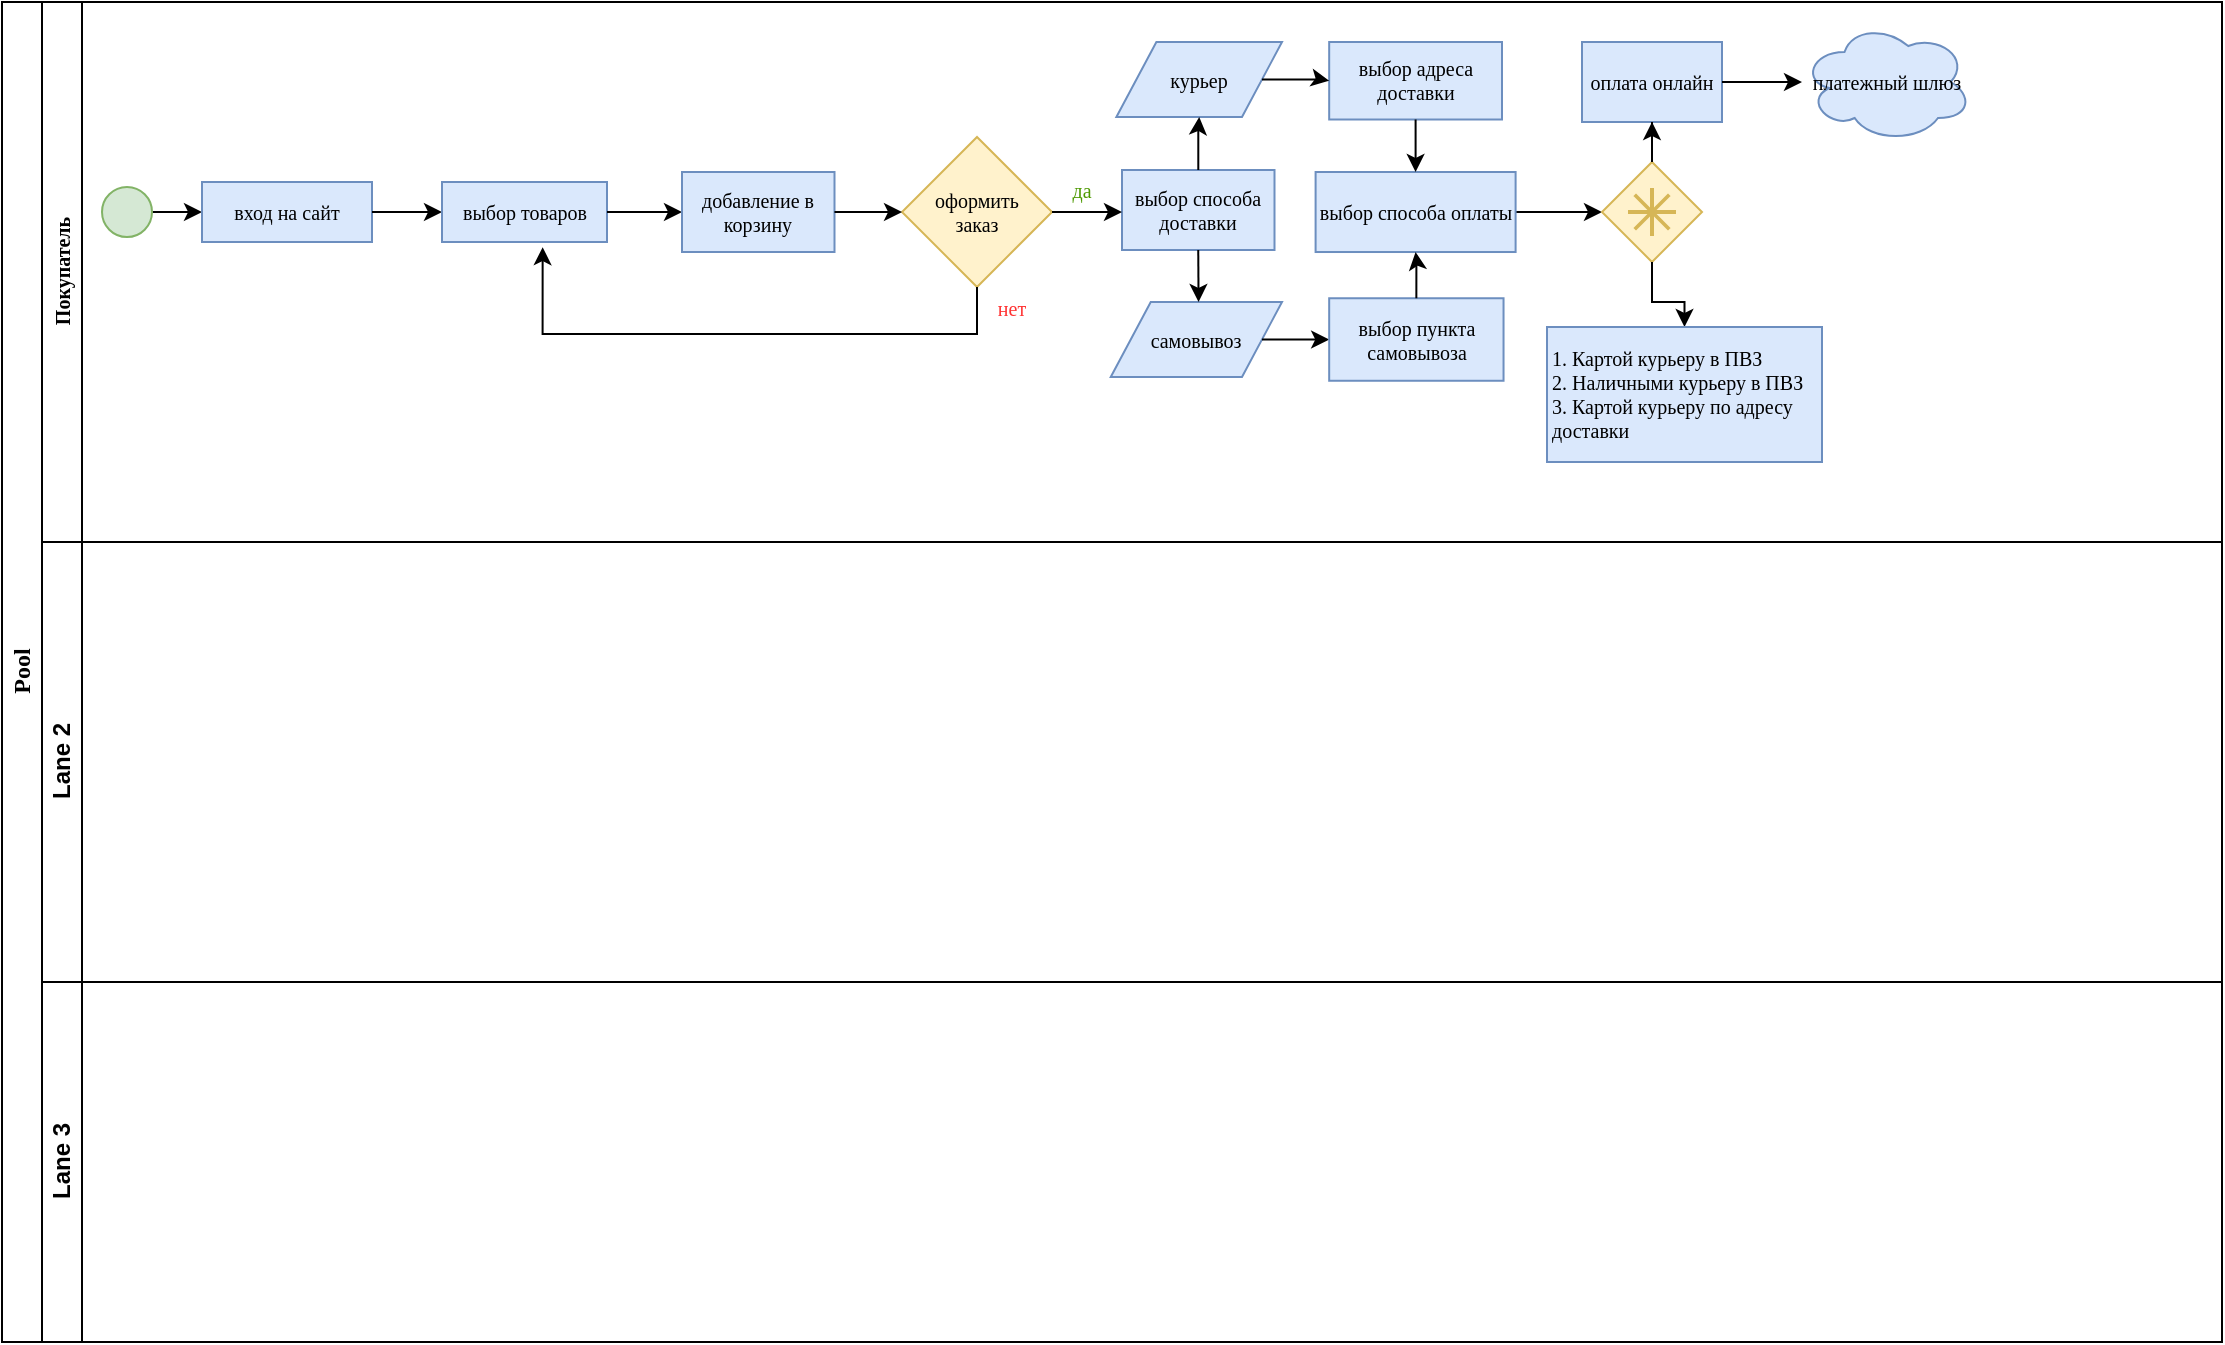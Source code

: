 <mxfile version="13.8.1" type="github">
  <diagram id="1AejBqL6ECNuIyLKILXS" name="Page-1">
    <mxGraphModel dx="790" dy="476" grid="1" gridSize="10" guides="1" tooltips="1" connect="1" arrows="1" fold="1" page="1" pageScale="1" pageWidth="827" pageHeight="1169" math="0" shadow="0">
      <root>
        <mxCell id="0" />
        <mxCell id="1" parent="0" />
        <mxCell id="UA2QdI86vBmt_b9grovp-3" value="Pool" style="swimlane;html=1;childLayout=stackLayout;resizeParent=1;resizeParentMax=0;horizontal=0;startSize=20;horizontalStack=0;fontFamily=Verdana;" vertex="1" parent="1">
          <mxGeometry x="20" y="30" width="1110" height="670" as="geometry" />
        </mxCell>
        <mxCell id="UA2QdI86vBmt_b9grovp-4" value="&lt;font face=&quot;Verdana&quot; style=&quot;font-size: 10px&quot;&gt;Покупатель&lt;/font&gt;" style="swimlane;html=1;startSize=20;horizontal=0;" vertex="1" parent="UA2QdI86vBmt_b9grovp-3">
          <mxGeometry x="20" width="1090" height="270" as="geometry">
            <mxRectangle x="20" width="460" height="20" as="alternateBounds" />
          </mxGeometry>
        </mxCell>
        <mxCell id="UA2QdI86vBmt_b9grovp-9" value="" style="edgeStyle=orthogonalEdgeStyle;rounded=0;orthogonalLoop=1;jettySize=auto;html=1;" edge="1" parent="UA2QdI86vBmt_b9grovp-4" source="UA2QdI86vBmt_b9grovp-7" target="UA2QdI86vBmt_b9grovp-8">
          <mxGeometry relative="1" as="geometry" />
        </mxCell>
        <mxCell id="UA2QdI86vBmt_b9grovp-41" value="оплата онлайн" style="whiteSpace=wrap;html=1;fontFamily=Verdana;fontSize=10;verticalAlign=middle;strokeColor=#6c8ebf;fillColor=#dae8fc;labelBackgroundColor=none;" vertex="1" parent="UA2QdI86vBmt_b9grovp-4">
          <mxGeometry x="770" y="20" width="70" height="40" as="geometry" />
        </mxCell>
        <mxCell id="UA2QdI86vBmt_b9grovp-26" value="курьер" style="shape=parallelogram;perimeter=parallelogramPerimeter;whiteSpace=wrap;html=1;fixedSize=1;fontFamily=Verdana;fontSize=10;strokeColor=#6c8ebf;fillColor=#dae8fc;" vertex="1" parent="UA2QdI86vBmt_b9grovp-4">
          <mxGeometry x="537.19" y="20" width="82.81" height="37.5" as="geometry" />
        </mxCell>
        <mxCell id="UA2QdI86vBmt_b9grovp-31" value="выбор адреса доставки" style="whiteSpace=wrap;html=1;fontFamily=Verdana;fontSize=10;strokeColor=#6c8ebf;fillColor=#dae8fc;" vertex="1" parent="UA2QdI86vBmt_b9grovp-4">
          <mxGeometry x="643.59" y="20" width="86.41" height="38.75" as="geometry" />
        </mxCell>
        <mxCell id="UA2QdI86vBmt_b9grovp-47" value="платежный шлюз" style="ellipse;shape=cloud;whiteSpace=wrap;html=1;fontFamily=Verdana;fontSize=10;strokeColor=#6c8ebf;fillColor=#dae8fc;" vertex="1" parent="UA2QdI86vBmt_b9grovp-4">
          <mxGeometry x="880" y="10" width="85" height="60" as="geometry" />
        </mxCell>
        <mxCell id="UA2QdI86vBmt_b9grovp-19" value="да" style="text;html=1;align=center;verticalAlign=middle;whiteSpace=wrap;rounded=0;labelBackgroundColor=none;fontFamily=Verdana;fontSize=10;fontColor=#4D9900;" vertex="1" parent="UA2QdI86vBmt_b9grovp-4">
          <mxGeometry x="500" y="84" width="40" height="20" as="geometry" />
        </mxCell>
        <mxCell id="UA2QdI86vBmt_b9grovp-14" value="оформить&lt;br&gt;заказ" style="rhombus;whiteSpace=wrap;html=1;fontFamily=Verdana;fontSize=10;strokeColor=#d6b656;fillColor=#fff2cc;" vertex="1" parent="UA2QdI86vBmt_b9grovp-4">
          <mxGeometry x="430.01" y="67.5" width="75" height="75" as="geometry" />
        </mxCell>
        <mxCell id="UA2QdI86vBmt_b9grovp-7" value="" style="shape=mxgraph.bpmn.shape;html=1;verticalLabelPosition=bottom;labelBackgroundColor=#ffffff;verticalAlign=top;align=center;perimeter=ellipsePerimeter;outlineConnect=0;outline=standard;symbol=general;fillColor=#d5e8d4;strokeColor=#82b366;" vertex="1" parent="UA2QdI86vBmt_b9grovp-4">
          <mxGeometry x="30" y="92.5" width="25" height="25" as="geometry" />
        </mxCell>
        <mxCell id="UA2QdI86vBmt_b9grovp-8" value="вход на сайт" style="whiteSpace=wrap;html=1;verticalAlign=middle;labelBackgroundColor=none;fillColor=#dae8fc;strokeColor=#6c8ebf;fontSize=10;fontFamily=Verdana;" vertex="1" parent="UA2QdI86vBmt_b9grovp-4">
          <mxGeometry x="80" y="90" width="85" height="30" as="geometry" />
        </mxCell>
        <mxCell id="UA2QdI86vBmt_b9grovp-11" value="" style="edgeStyle=orthogonalEdgeStyle;rounded=0;orthogonalLoop=1;jettySize=auto;html=1;fontFamily=Verdana;fontSize=10;" edge="1" parent="UA2QdI86vBmt_b9grovp-4" source="UA2QdI86vBmt_b9grovp-8" target="UA2QdI86vBmt_b9grovp-10">
          <mxGeometry relative="1" as="geometry" />
        </mxCell>
        <mxCell id="UA2QdI86vBmt_b9grovp-10" value="выбор товаров" style="whiteSpace=wrap;html=1;fontFamily=Verdana;fontSize=10;verticalAlign=middle;strokeColor=#6c8ebf;fillColor=#dae8fc;labelBackgroundColor=none;" vertex="1" parent="UA2QdI86vBmt_b9grovp-4">
          <mxGeometry x="200" y="90" width="82.5" height="30" as="geometry" />
        </mxCell>
        <mxCell id="UA2QdI86vBmt_b9grovp-13" value="" style="edgeStyle=orthogonalEdgeStyle;rounded=0;orthogonalLoop=1;jettySize=auto;html=1;fontFamily=Verdana;fontSize=10;" edge="1" parent="UA2QdI86vBmt_b9grovp-4" source="UA2QdI86vBmt_b9grovp-10" target="UA2QdI86vBmt_b9grovp-12">
          <mxGeometry relative="1" as="geometry" />
        </mxCell>
        <mxCell id="UA2QdI86vBmt_b9grovp-12" value="добавление в корзину" style="whiteSpace=wrap;html=1;fontFamily=Verdana;fontSize=10;strokeColor=#6c8ebf;fillColor=#dae8fc;" vertex="1" parent="UA2QdI86vBmt_b9grovp-4">
          <mxGeometry x="320" y="85" width="76.25" height="40" as="geometry" />
        </mxCell>
        <mxCell id="UA2QdI86vBmt_b9grovp-15" value="" style="edgeStyle=orthogonalEdgeStyle;rounded=0;orthogonalLoop=1;jettySize=auto;html=1;fontFamily=Verdana;fontSize=10;" edge="1" parent="UA2QdI86vBmt_b9grovp-4" source="UA2QdI86vBmt_b9grovp-12" target="UA2QdI86vBmt_b9grovp-14">
          <mxGeometry relative="1" as="geometry" />
        </mxCell>
        <mxCell id="UA2QdI86vBmt_b9grovp-16" style="edgeStyle=orthogonalEdgeStyle;rounded=0;orthogonalLoop=1;jettySize=auto;html=1;fontFamily=Verdana;fontSize=10;entryX=0.61;entryY=1.086;entryDx=0;entryDy=0;entryPerimeter=0;" edge="1" parent="UA2QdI86vBmt_b9grovp-4" source="UA2QdI86vBmt_b9grovp-14" target="UA2QdI86vBmt_b9grovp-10">
          <mxGeometry relative="1" as="geometry">
            <mxPoint x="430" y="190" as="targetPoint" />
            <Array as="points">
              <mxPoint x="467" y="166" />
              <mxPoint x="250" y="166" />
            </Array>
          </mxGeometry>
        </mxCell>
        <mxCell id="UA2QdI86vBmt_b9grovp-22" value="выбор способа доставки" style="whiteSpace=wrap;html=1;fontFamily=Verdana;fontSize=10;strokeColor=#6c8ebf;fillColor=#dae8fc;" vertex="1" parent="UA2QdI86vBmt_b9grovp-4">
          <mxGeometry x="540" y="84" width="76.25" height="40" as="geometry" />
        </mxCell>
        <mxCell id="UA2QdI86vBmt_b9grovp-40" style="edgeStyle=orthogonalEdgeStyle;rounded=0;orthogonalLoop=1;jettySize=auto;html=1;exitX=1;exitY=0.5;exitDx=0;exitDy=0;entryX=0;entryY=0.5;entryDx=0;entryDy=0;fontFamily=Verdana;fontSize=10;fontColor=#4D9900;" edge="1" parent="UA2QdI86vBmt_b9grovp-4" source="UA2QdI86vBmt_b9grovp-36" target="UA2QdI86vBmt_b9grovp-39">
          <mxGeometry relative="1" as="geometry">
            <mxPoint x="746.8" y="105.005" as="sourcePoint" />
          </mxGeometry>
        </mxCell>
        <mxCell id="UA2QdI86vBmt_b9grovp-36" value="выбор способа оплаты" style="whiteSpace=wrap;html=1;fontFamily=Verdana;fontSize=10;strokeColor=#6c8ebf;fillColor=#dae8fc;" vertex="1" parent="UA2QdI86vBmt_b9grovp-4">
          <mxGeometry x="636.8" y="85" width="100" height="40.01" as="geometry" />
        </mxCell>
        <mxCell id="UA2QdI86vBmt_b9grovp-17" value="нет" style="text;html=1;align=center;verticalAlign=middle;whiteSpace=wrap;rounded=0;labelBackgroundColor=none;fontFamily=Verdana;fontSize=10;fontColor=#FF3333;" vertex="1" parent="UA2QdI86vBmt_b9grovp-4">
          <mxGeometry x="465.01" y="142.5" width="40" height="20" as="geometry" />
        </mxCell>
        <mxCell id="UA2QdI86vBmt_b9grovp-27" value="" style="edgeStyle=orthogonalEdgeStyle;rounded=0;orthogonalLoop=1;jettySize=auto;html=1;fontFamily=Verdana;fontSize=10;fontColor=#4D9900;" edge="1" parent="UA2QdI86vBmt_b9grovp-4" source="UA2QdI86vBmt_b9grovp-22" target="UA2QdI86vBmt_b9grovp-26">
          <mxGeometry relative="1" as="geometry" />
        </mxCell>
        <mxCell id="UA2QdI86vBmt_b9grovp-28" value="самовывоз" style="shape=parallelogram;perimeter=parallelogramPerimeter;whiteSpace=wrap;html=1;fixedSize=1;fontFamily=Verdana;fontSize=10;strokeColor=#6c8ebf;fillColor=#dae8fc;" vertex="1" parent="UA2QdI86vBmt_b9grovp-4">
          <mxGeometry x="534.37" y="150" width="85.63" height="37.5" as="geometry" />
        </mxCell>
        <mxCell id="UA2QdI86vBmt_b9grovp-30" value="" style="edgeStyle=orthogonalEdgeStyle;rounded=0;orthogonalLoop=1;jettySize=auto;html=1;fontFamily=Verdana;fontSize=10;fontColor=#4D9900;" edge="1" parent="UA2QdI86vBmt_b9grovp-4" source="UA2QdI86vBmt_b9grovp-28" target="UA2QdI86vBmt_b9grovp-29">
          <mxGeometry relative="1" as="geometry" />
        </mxCell>
        <mxCell id="UA2QdI86vBmt_b9grovp-32" value="" style="edgeStyle=orthogonalEdgeStyle;rounded=0;orthogonalLoop=1;jettySize=auto;html=1;fontFamily=Verdana;fontSize=10;fontColor=#4D9900;" edge="1" parent="UA2QdI86vBmt_b9grovp-4" source="UA2QdI86vBmt_b9grovp-26" target="UA2QdI86vBmt_b9grovp-31">
          <mxGeometry relative="1" as="geometry" />
        </mxCell>
        <mxCell id="UA2QdI86vBmt_b9grovp-29" value="выбор пункта самовывоза" style="whiteSpace=wrap;html=1;fontFamily=Verdana;fontSize=10;strokeColor=#6c8ebf;fillColor=#dae8fc;" vertex="1" parent="UA2QdI86vBmt_b9grovp-4">
          <mxGeometry x="643.59" y="148.13" width="87.18" height="41.25" as="geometry" />
        </mxCell>
        <mxCell id="UA2QdI86vBmt_b9grovp-37" value="" style="edgeStyle=orthogonalEdgeStyle;rounded=0;orthogonalLoop=1;jettySize=auto;html=1;fontFamily=Verdana;fontSize=10;fontColor=#4D9900;" edge="1" parent="UA2QdI86vBmt_b9grovp-4" source="UA2QdI86vBmt_b9grovp-31" target="UA2QdI86vBmt_b9grovp-36">
          <mxGeometry relative="1" as="geometry" />
        </mxCell>
        <mxCell id="UA2QdI86vBmt_b9grovp-38" style="edgeStyle=orthogonalEdgeStyle;rounded=0;orthogonalLoop=1;jettySize=auto;html=1;exitX=0.5;exitY=0;exitDx=0;exitDy=0;fontFamily=Verdana;fontSize=10;fontColor=#4D9900;" edge="1" parent="UA2QdI86vBmt_b9grovp-4" source="UA2QdI86vBmt_b9grovp-29" target="UA2QdI86vBmt_b9grovp-36">
          <mxGeometry relative="1" as="geometry">
            <mxPoint x="687" y="124" as="targetPoint" />
            <mxPoint x="687.18" y="148.13" as="sourcePoint" />
          </mxGeometry>
        </mxCell>
        <mxCell id="UA2QdI86vBmt_b9grovp-39" value="" style="shape=mxgraph.bpmn.shape;html=1;verticalLabelPosition=bottom;labelBackgroundColor=#ffffff;verticalAlign=top;align=center;perimeter=rhombusPerimeter;background=gateway;outlineConnect=0;outline=none;symbol=complexGw;fillColor=#fff2cc;fontFamily=Verdana;fontSize=10;strokeColor=#d6b656;" vertex="1" parent="UA2QdI86vBmt_b9grovp-4">
          <mxGeometry x="780" y="80" width="50" height="50" as="geometry" />
        </mxCell>
        <mxCell id="UA2QdI86vBmt_b9grovp-42" value="" style="edgeStyle=orthogonalEdgeStyle;rounded=0;orthogonalLoop=1;jettySize=auto;html=1;fontFamily=Verdana;fontSize=10;fontColor=#4D9900;" edge="1" parent="UA2QdI86vBmt_b9grovp-4" source="UA2QdI86vBmt_b9grovp-39" target="UA2QdI86vBmt_b9grovp-41">
          <mxGeometry relative="1" as="geometry" />
        </mxCell>
        <mxCell id="UA2QdI86vBmt_b9grovp-48" value="" style="edgeStyle=orthogonalEdgeStyle;rounded=0;orthogonalLoop=1;jettySize=auto;html=1;fontFamily=Verdana;fontSize=10;fontColor=#4D9900;" edge="1" parent="UA2QdI86vBmt_b9grovp-4" source="UA2QdI86vBmt_b9grovp-41" target="UA2QdI86vBmt_b9grovp-47">
          <mxGeometry relative="1" as="geometry" />
        </mxCell>
        <mxCell id="UA2QdI86vBmt_b9grovp-44" value="" style="edgeStyle=orthogonalEdgeStyle;rounded=0;orthogonalLoop=1;jettySize=auto;html=1;fontFamily=Verdana;fontSize=10;fontColor=#4D9900;exitX=0.5;exitY=1;exitDx=0;exitDy=0;" edge="1" parent="UA2QdI86vBmt_b9grovp-4" source="UA2QdI86vBmt_b9grovp-39" target="UA2QdI86vBmt_b9grovp-43">
          <mxGeometry relative="1" as="geometry" />
        </mxCell>
        <mxCell id="UA2QdI86vBmt_b9grovp-43" value="1. Картой курьеру в ПВЗ&lt;br&gt;2. Наличными курьеру в ПВЗ&lt;br&gt;3. Картой курьеру по адресу доставки" style="whiteSpace=wrap;html=1;fontFamily=Verdana;fontSize=10;verticalAlign=middle;strokeColor=#6c8ebf;fillColor=#dae8fc;labelBackgroundColor=none;align=left;" vertex="1" parent="UA2QdI86vBmt_b9grovp-4">
          <mxGeometry x="752.5" y="162.5" width="137.5" height="67.5" as="geometry" />
        </mxCell>
        <mxCell id="UA2QdI86vBmt_b9grovp-5" value="Lane 2" style="swimlane;html=1;startSize=20;horizontal=0;" vertex="1" parent="UA2QdI86vBmt_b9grovp-3">
          <mxGeometry x="20" y="270" width="1090" height="220" as="geometry" />
        </mxCell>
        <mxCell id="UA2QdI86vBmt_b9grovp-6" value="Lane 3" style="swimlane;html=1;startSize=20;horizontal=0;" vertex="1" parent="UA2QdI86vBmt_b9grovp-3">
          <mxGeometry x="20" y="490" width="1090" height="180" as="geometry" />
        </mxCell>
        <mxCell id="UA2QdI86vBmt_b9grovp-18" style="edgeStyle=orthogonalEdgeStyle;rounded=0;orthogonalLoop=1;jettySize=auto;html=1;exitX=1;exitY=0.5;exitDx=0;exitDy=0;fontFamily=Verdana;fontSize=10;fontColor=#FF3333;" edge="1" parent="1" source="UA2QdI86vBmt_b9grovp-14">
          <mxGeometry relative="1" as="geometry">
            <mxPoint x="580" y="135" as="targetPoint" />
          </mxGeometry>
        </mxCell>
        <mxCell id="UA2QdI86vBmt_b9grovp-25" style="edgeStyle=orthogonalEdgeStyle;rounded=0;orthogonalLoop=1;jettySize=auto;html=1;exitX=0.5;exitY=1;exitDx=0;exitDy=0;fontFamily=Verdana;fontSize=10;fontColor=#4D9900;" edge="1" parent="1" source="UA2QdI86vBmt_b9grovp-22">
          <mxGeometry relative="1" as="geometry">
            <mxPoint x="618.286" y="180" as="targetPoint" />
          </mxGeometry>
        </mxCell>
      </root>
    </mxGraphModel>
  </diagram>
</mxfile>
